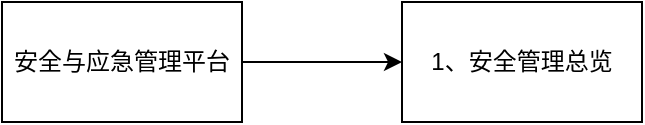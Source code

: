 <mxfile version="15.5.4" type="embed"><diagram id="23iRSUPoRavnBvh4doch" name="Page-1"><mxGraphModel dx="996" dy="527" grid="1" gridSize="10" guides="1" tooltips="1" connect="1" arrows="1" fold="1" page="1" pageScale="1" pageWidth="827" pageHeight="1169" math="0" shadow="0"><root><mxCell id="0"/><mxCell id="1" parent="0"/><mxCell id="4" value="" style="edgeStyle=orthogonalEdgeStyle;rounded=0;orthogonalLoop=1;jettySize=auto;html=1;" edge="1" parent="1" source="2" target="3"><mxGeometry relative="1" as="geometry"/></mxCell><mxCell id="2" value="安全与应急管理平台" style="rounded=0;whiteSpace=wrap;html=1;" vertex="1" parent="1"><mxGeometry x="250" y="110" width="120" height="60" as="geometry"/></mxCell><mxCell id="3" value="1、安全管理总览" style="whiteSpace=wrap;html=1;rounded=0;" vertex="1" parent="1"><mxGeometry x="450" y="110" width="120" height="60" as="geometry"/></mxCell></root></mxGraphModel></diagram></mxfile>